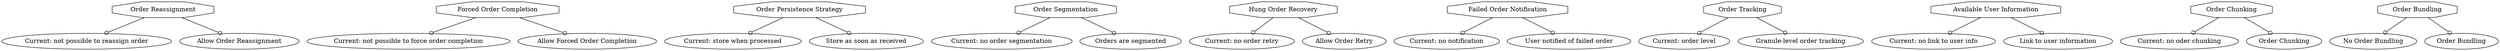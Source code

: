 digraph G { 
"0"[label="Order Reassignment", shape = polygon, sides =8 ]"1"[label="Current: not possible to reassign order"]"0" -> "1"[arrowhead= odot]
"2"[label="Allow Order Reassignment"]"0" -> "2"[arrowhead= odot]
"3"[label="Forced Order Completion", shape = polygon, sides =8 ]"4"[label="Current: not possible to force order completion"]"3" -> "4"[arrowhead= odot]
"5"[label="Allow Forced Order Completion"]"3" -> "5"[arrowhead= odot]
"6"[label="Order Persistence Strategy", shape = polygon, sides =8 ]"7"[label="Current: store when processed"]"6" -> "7"[arrowhead= odot]
"8"[label="Store as soon as received"]"6" -> "8"[arrowhead= odot]
"9"[label="Order Segmentation", shape = polygon, sides =8 ]"10"[label="Current: no order segmentation"]"9" -> "10"[arrowhead= odot]
"11"[label="Orders are segmented"]"9" -> "11"[arrowhead= odot]
"12"[label="Hung Order Recovery", shape = polygon, sides =8 ]"13"[label="Current: no order retry"]"12" -> "13"[arrowhead= odot]
"14"[label="Allow Order Retry"]"12" -> "14"[arrowhead= odot]
"15"[label="Failed Order Notification", shape = polygon, sides =8 ]"16"[label="Current: no notification"]"15" -> "16"[arrowhead= odot]
"17"[label="User notified of failed order"]"15" -> "17"[arrowhead= odot]
"18"[label="Order Tracking", shape = polygon, sides =8 ]"19"[label="Current: order level"]"18" -> "19"[arrowhead= odot]
"20"[label="Granule-level order tracking"]"18" -> "20"[arrowhead= odot]
"21"[label="Available User Information", shape = polygon, sides =8 ]"22"[label="Current: no link to user info"]"21" -> "22"[arrowhead= odot]
"23"[label="Link to user information"]"21" -> "23"[arrowhead= odot]
"24"[label="Order Chunking", shape = polygon, sides =8 ]"25"[label="Current: no oder chunking"]"24" -> "25"[arrowhead= odot]
"26"[label="Order Chunking"]"24" -> "26"[arrowhead= odot]
"27"[label="Order Bundling", shape = polygon, sides =8 ]"28"[label="No Order Bundling"]"27" -> "28"[arrowhead= odot]
"29"[label="Order Bundling"]"27" -> "29"[arrowhead= odot]
}
